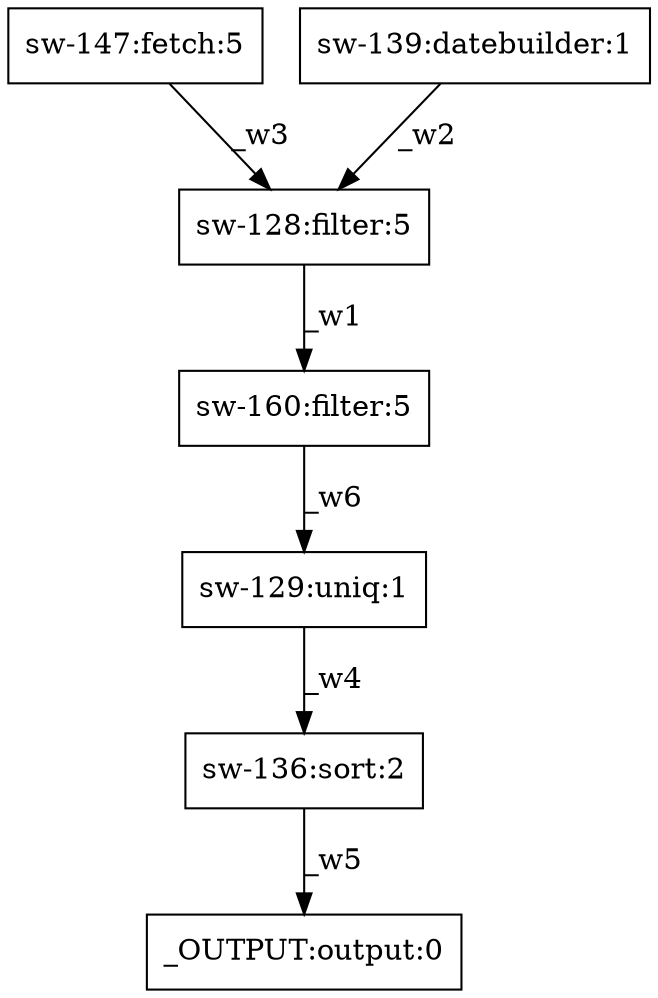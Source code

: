 digraph test1 { node [shape=box] "_OUTPUT" [label="_OUTPUT:output:0"];"sw-160" [label="sw-160:filter:5"];"sw-147" [label="sw-147:fetch:5"];"sw-139" [label="sw-139:datebuilder:1"];"sw-128" [label="sw-128:filter:5"];"sw-136" [label="sw-136:sort:2"];"sw-129" [label="sw-129:uniq:1"];"sw-128" -> "sw-160" [label="_w1"];"sw-139" -> "sw-128" [label="_w2"];"sw-147" -> "sw-128" [label="_w3"];"sw-129" -> "sw-136" [label="_w4"];"sw-136" -> "_OUTPUT" [label="_w5"];"sw-160" -> "sw-129" [label="_w6"];}